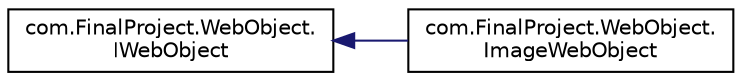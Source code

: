 digraph "Graphical Class Hierarchy"
{
 // LATEX_PDF_SIZE
  edge [fontname="Helvetica",fontsize="10",labelfontname="Helvetica",labelfontsize="10"];
  node [fontname="Helvetica",fontsize="10",shape=record];
  rankdir="LR";
  Node0 [label="com.FinalProject.WebObject.\lIWebObject",height=0.2,width=0.4,color="black", fillcolor="white", style="filled",URL="$interfacecom_1_1FinalProject_1_1WebObject_1_1IWebObject.html",tooltip=" "];
  Node0 -> Node1 [dir="back",color="midnightblue",fontsize="10",style="solid",fontname="Helvetica"];
  Node1 [label="com.FinalProject.WebObject.\lImageWebObject",height=0.2,width=0.4,color="black", fillcolor="white", style="filled",URL="$classcom_1_1FinalProject_1_1WebObject_1_1ImageWebObject.html",tooltip=" "];
}
